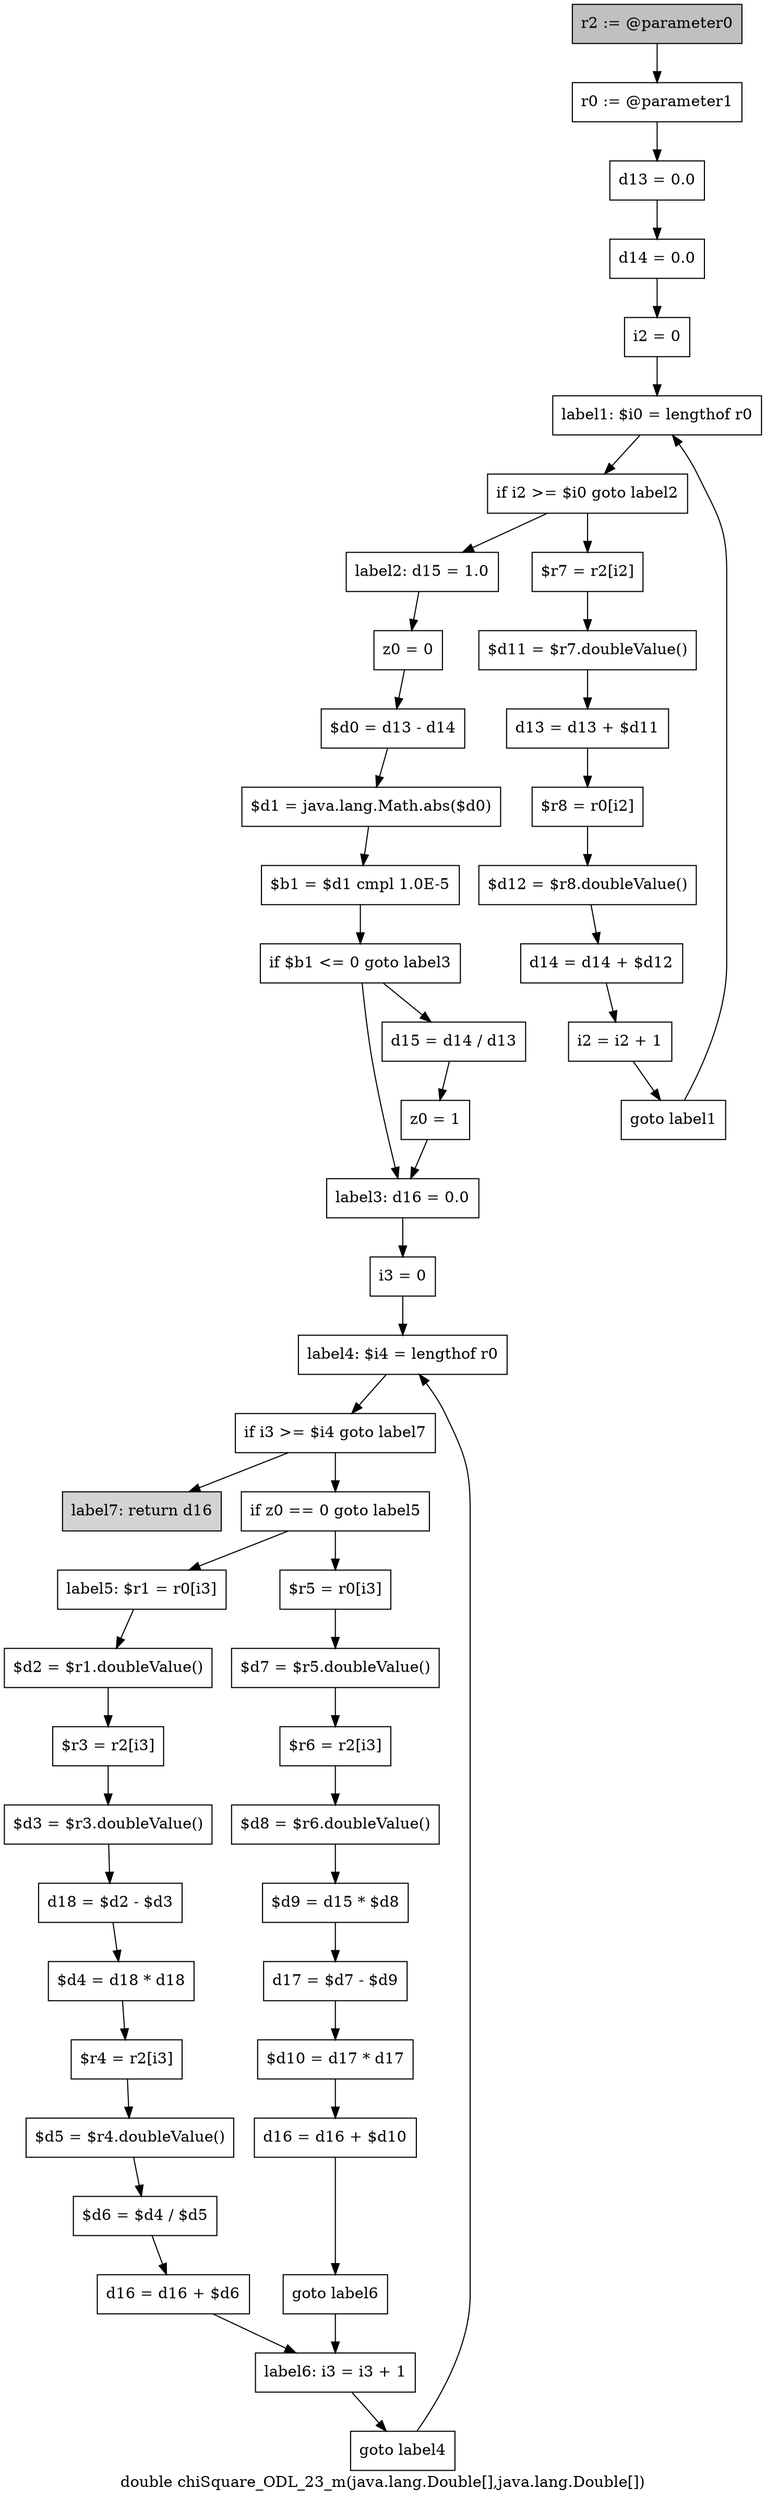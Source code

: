 digraph "double chiSquare_ODL_23_m(java.lang.Double[],java.lang.Double[])" {
    label="double chiSquare_ODL_23_m(java.lang.Double[],java.lang.Double[])";
    node [shape=box];
    "0" [style=filled,fillcolor=gray,label="r2 := @parameter0",];
    "1" [label="r0 := @parameter1",];
    "0"->"1";
    "2" [label="d13 = 0.0",];
    "1"->"2";
    "3" [label="d14 = 0.0",];
    "2"->"3";
    "4" [label="i2 = 0",];
    "3"->"4";
    "5" [label="label1: $i0 = lengthof r0",];
    "4"->"5";
    "6" [label="if i2 >= $i0 goto label2",];
    "5"->"6";
    "7" [label="$r7 = r2[i2]",];
    "6"->"7";
    "15" [label="label2: d15 = 1.0",];
    "6"->"15";
    "8" [label="$d11 = $r7.doubleValue()",];
    "7"->"8";
    "9" [label="d13 = d13 + $d11",];
    "8"->"9";
    "10" [label="$r8 = r0[i2]",];
    "9"->"10";
    "11" [label="$d12 = $r8.doubleValue()",];
    "10"->"11";
    "12" [label="d14 = d14 + $d12",];
    "11"->"12";
    "13" [label="i2 = i2 + 1",];
    "12"->"13";
    "14" [label="goto label1",];
    "13"->"14";
    "14"->"5";
    "16" [label="z0 = 0",];
    "15"->"16";
    "17" [label="$d0 = d13 - d14",];
    "16"->"17";
    "18" [label="$d1 = java.lang.Math.abs($d0)",];
    "17"->"18";
    "19" [label="$b1 = $d1 cmpl 1.0E-5",];
    "18"->"19";
    "20" [label="if $b1 <= 0 goto label3",];
    "19"->"20";
    "21" [label="d15 = d14 / d13",];
    "20"->"21";
    "23" [label="label3: d16 = 0.0",];
    "20"->"23";
    "22" [label="z0 = 1",];
    "21"->"22";
    "22"->"23";
    "24" [label="i3 = 0",];
    "23"->"24";
    "25" [label="label4: $i4 = lengthof r0",];
    "24"->"25";
    "26" [label="if i3 >= $i4 goto label7",];
    "25"->"26";
    "27" [label="if z0 == 0 goto label5",];
    "26"->"27";
    "49" [style=filled,fillcolor=lightgray,label="label7: return d16",];
    "26"->"49";
    "28" [label="$r5 = r0[i3]",];
    "27"->"28";
    "37" [label="label5: $r1 = r0[i3]",];
    "27"->"37";
    "29" [label="$d7 = $r5.doubleValue()",];
    "28"->"29";
    "30" [label="$r6 = r2[i3]",];
    "29"->"30";
    "31" [label="$d8 = $r6.doubleValue()",];
    "30"->"31";
    "32" [label="$d9 = d15 * $d8",];
    "31"->"32";
    "33" [label="d17 = $d7 - $d9",];
    "32"->"33";
    "34" [label="$d10 = d17 * d17",];
    "33"->"34";
    "35" [label="d16 = d16 + $d10",];
    "34"->"35";
    "36" [label="goto label6",];
    "35"->"36";
    "47" [label="label6: i3 = i3 + 1",];
    "36"->"47";
    "38" [label="$d2 = $r1.doubleValue()",];
    "37"->"38";
    "39" [label="$r3 = r2[i3]",];
    "38"->"39";
    "40" [label="$d3 = $r3.doubleValue()",];
    "39"->"40";
    "41" [label="d18 = $d2 - $d3",];
    "40"->"41";
    "42" [label="$d4 = d18 * d18",];
    "41"->"42";
    "43" [label="$r4 = r2[i3]",];
    "42"->"43";
    "44" [label="$d5 = $r4.doubleValue()",];
    "43"->"44";
    "45" [label="$d6 = $d4 / $d5",];
    "44"->"45";
    "46" [label="d16 = d16 + $d6",];
    "45"->"46";
    "46"->"47";
    "48" [label="goto label4",];
    "47"->"48";
    "48"->"25";
}

